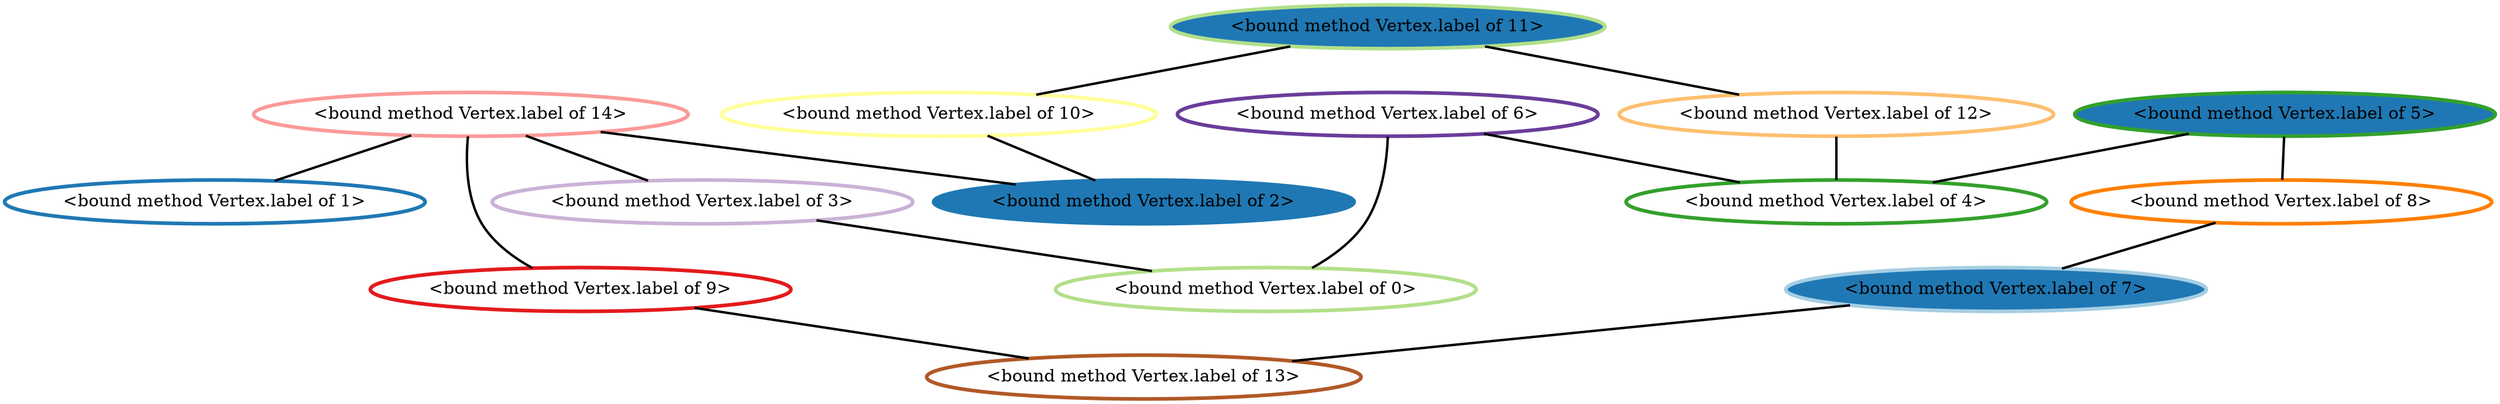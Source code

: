 Graph G {
    0 [penwidth=3,label="<bound method Vertex.label of 0>",color=3, colorscheme=paired12]
    1 [penwidth=3,label="<bound method Vertex.label of 1>",color=2, colorscheme=paired12]
    2 [penwidth=3,label="<bound method Vertex.label of 2>",color=2, colorscheme=paired12,style=filled,fillcolor=2]
    3 [penwidth=3,label="<bound method Vertex.label of 3>",color=9, colorscheme=paired12]
    4 [penwidth=3,label="<bound method Vertex.label of 4>",color=4, colorscheme=paired12]
    5 [penwidth=3,label="<bound method Vertex.label of 5>",color=4, colorscheme=paired12,style=filled,fillcolor=2]
    6 [penwidth=3,label="<bound method Vertex.label of 6>",color=10, colorscheme=paired12]
    7 [penwidth=3,label="<bound method Vertex.label of 7>",color=1, colorscheme=paired12,style=filled,fillcolor=2]
    8 [penwidth=3,label="<bound method Vertex.label of 8>",color=8, colorscheme=paired12]
    9 [penwidth=3,label="<bound method Vertex.label of 9>",color=6, colorscheme=paired12]
    10 [penwidth=3,label="<bound method Vertex.label of 10>",color=11, colorscheme=paired12]
    11 [penwidth=3,label="<bound method Vertex.label of 11>",color=3, colorscheme=paired12,style=filled,fillcolor=2]
    12 [penwidth=3,label="<bound method Vertex.label of 12>",color=7, colorscheme=paired12]
    13 [penwidth=3,label="<bound method Vertex.label of 13>",color=12, colorscheme=paired12]
    14 [penwidth=3,label="<bound method Vertex.label of 14>",color=5, colorscheme=paired12]

    5--8 [penwidth=2]
    5--4 [penwidth=2]
    14--9 [penwidth=2]
    14--3 [penwidth=2]
    14--2 [penwidth=2]
    14--1 [penwidth=2]
    9--13 [penwidth=2]
    8--7 [penwidth=2]
    3--0 [penwidth=2]
    6--0 [penwidth=2]
    6--4 [penwidth=2]
    11--10 [penwidth=2]
    11--12 [penwidth=2]
    10--2 [penwidth=2]
    7--13 [penwidth=2]
    12--4 [penwidth=2]
}